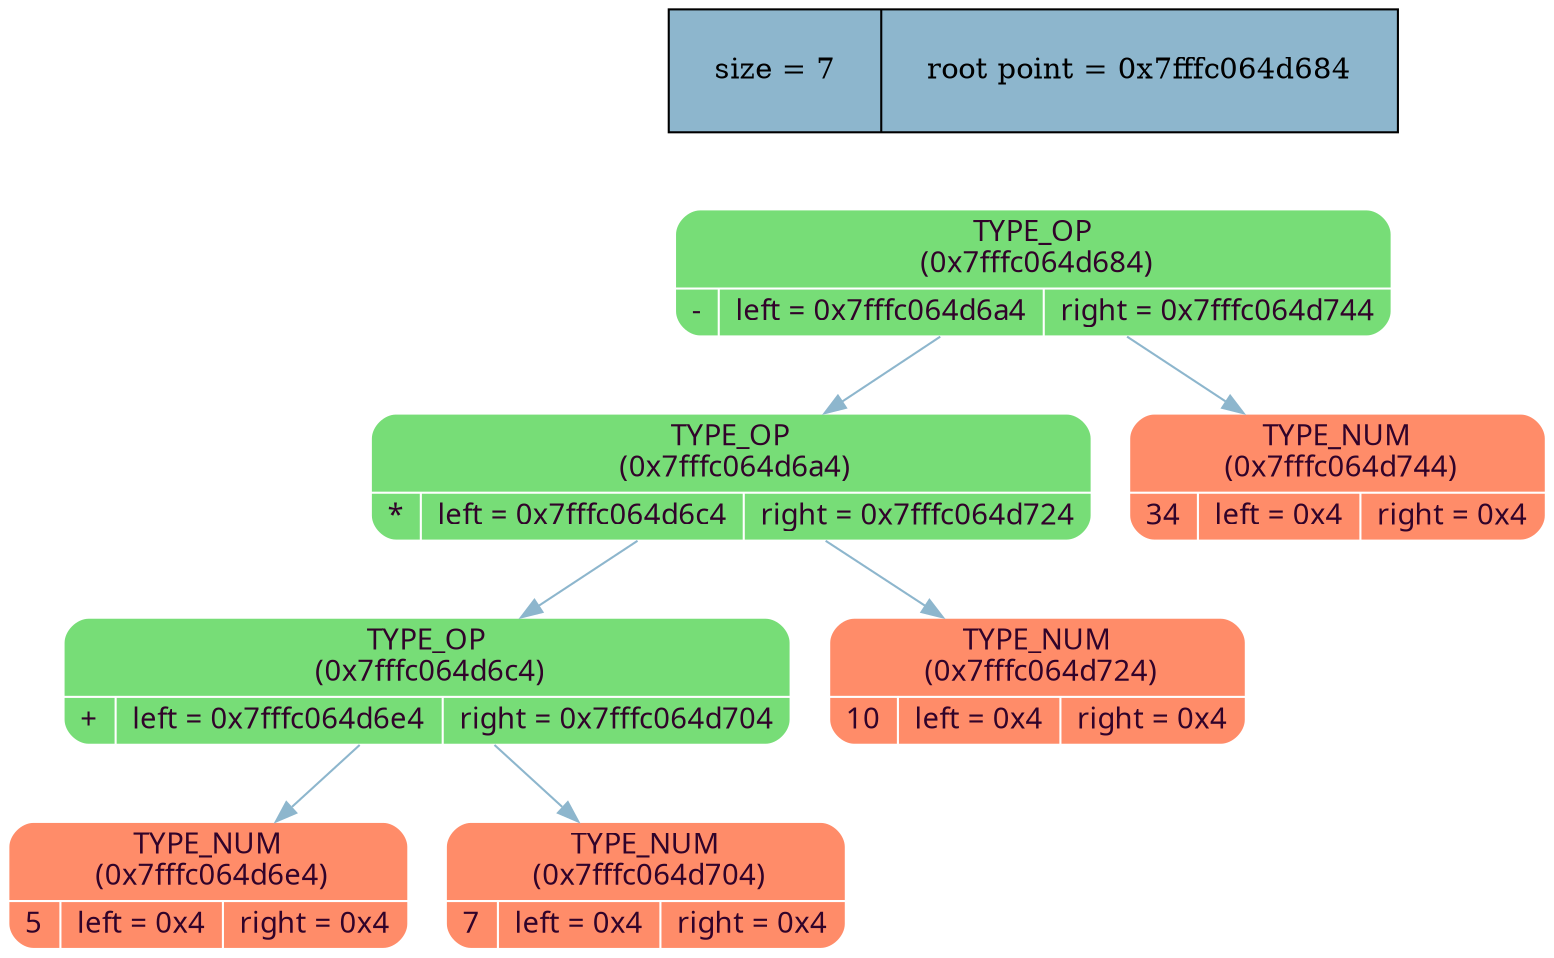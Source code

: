 digraph   
{
rankdir = ""
splines = "true"

node_stat [margin = "0.3*0.3", style = "filled", shape = "record", fillcolor = "#8DB6CD" label = " size = 7 | root point = 0x7fffc064d684"]
{rank = source; node_stat}

node0x7fffc064d684 [shape = "Mrecord", fillcolor = "#77DD77", style = "filled", fontcolor = "#31032A", fontname = "Calibri", color = "white", label = "{TYPE_OP\n (0x7fffc064d684)| {- |left = 0x7fffc064d6a4 |right = 0x7fffc064d744}}"]
node0x7fffc064d684 -> node0x7fffc064d6a4 [color = "#8DB6CD", style = "", constraint = true, fillcolor = "#8DB6CD",   fontcolor = "", fontname = "Calibri", label = ""];
node0x7fffc064d6a4 [shape = "Mrecord", fillcolor = "#77DD77", style = "filled", fontcolor = "#31032A", fontname = "Calibri", color = "white", label = "{TYPE_OP\n (0x7fffc064d6a4)| {* |left = 0x7fffc064d6c4 |right = 0x7fffc064d724}}"]
node0x7fffc064d6a4 -> node0x7fffc064d6c4 [color = "#8DB6CD", style = "", constraint = true, fillcolor = "#8DB6CD",   fontcolor = "", fontname = "Calibri", label = ""];
node0x7fffc064d6c4 [shape = "Mrecord", fillcolor = "#77DD77", style = "filled", fontcolor = "#31032A", fontname = "Calibri", color = "white", label = "{TYPE_OP\n (0x7fffc064d6c4)| {+ |left = 0x7fffc064d6e4 |right = 0x7fffc064d704}}"]
node0x7fffc064d6c4 -> node0x7fffc064d6e4 [color = "#8DB6CD", style = "", constraint = true, fillcolor = "#8DB6CD",   fontcolor = "", fontname = "Calibri", label = ""];
node0x7fffc064d6e4 [shape = "Mrecord", fillcolor = "#FF8C69", style = "filled", fontcolor = "#31032A", fontname = "Calibri", color = "white", label = "{TYPE_NUM\n (0x7fffc064d6e4)| {5 |left = 0x4 |right = 0x4}}"]
node0x7fffc064d6c4 -> node0x7fffc064d704 [color = "#8DB6CD", style = "", constraint = true, fillcolor = "#8DB6CD",   fontcolor = "", fontname = "Calibri", label = ""];
node0x7fffc064d704 [shape = "Mrecord", fillcolor = "#FF8C69", style = "filled", fontcolor = "#31032A", fontname = "Calibri", color = "white", label = "{TYPE_NUM\n (0x7fffc064d704)| {7 |left = 0x4 |right = 0x4}}"]
node0x7fffc064d6a4 -> node0x7fffc064d724 [color = "#8DB6CD", style = "", constraint = true, fillcolor = "#8DB6CD",   fontcolor = "", fontname = "Calibri", label = ""];
node0x7fffc064d724 [shape = "Mrecord", fillcolor = "#FF8C69", style = "filled", fontcolor = "#31032A", fontname = "Calibri", color = "white", label = "{TYPE_NUM\n (0x7fffc064d724)| {10 |left = 0x4 |right = 0x4}}"]
node0x7fffc064d684 -> node0x7fffc064d744 [color = "#8DB6CD", style = "", constraint = true, fillcolor = "#8DB6CD",   fontcolor = "", fontname = "Calibri", label = ""];
node0x7fffc064d744 [shape = "Mrecord", fillcolor = "#FF8C69", style = "filled", fontcolor = "#31032A", fontname = "Calibri", color = "white", label = "{TYPE_NUM\n (0x7fffc064d744)| {34 |left = 0x4 |right = 0x4}}"]
}

